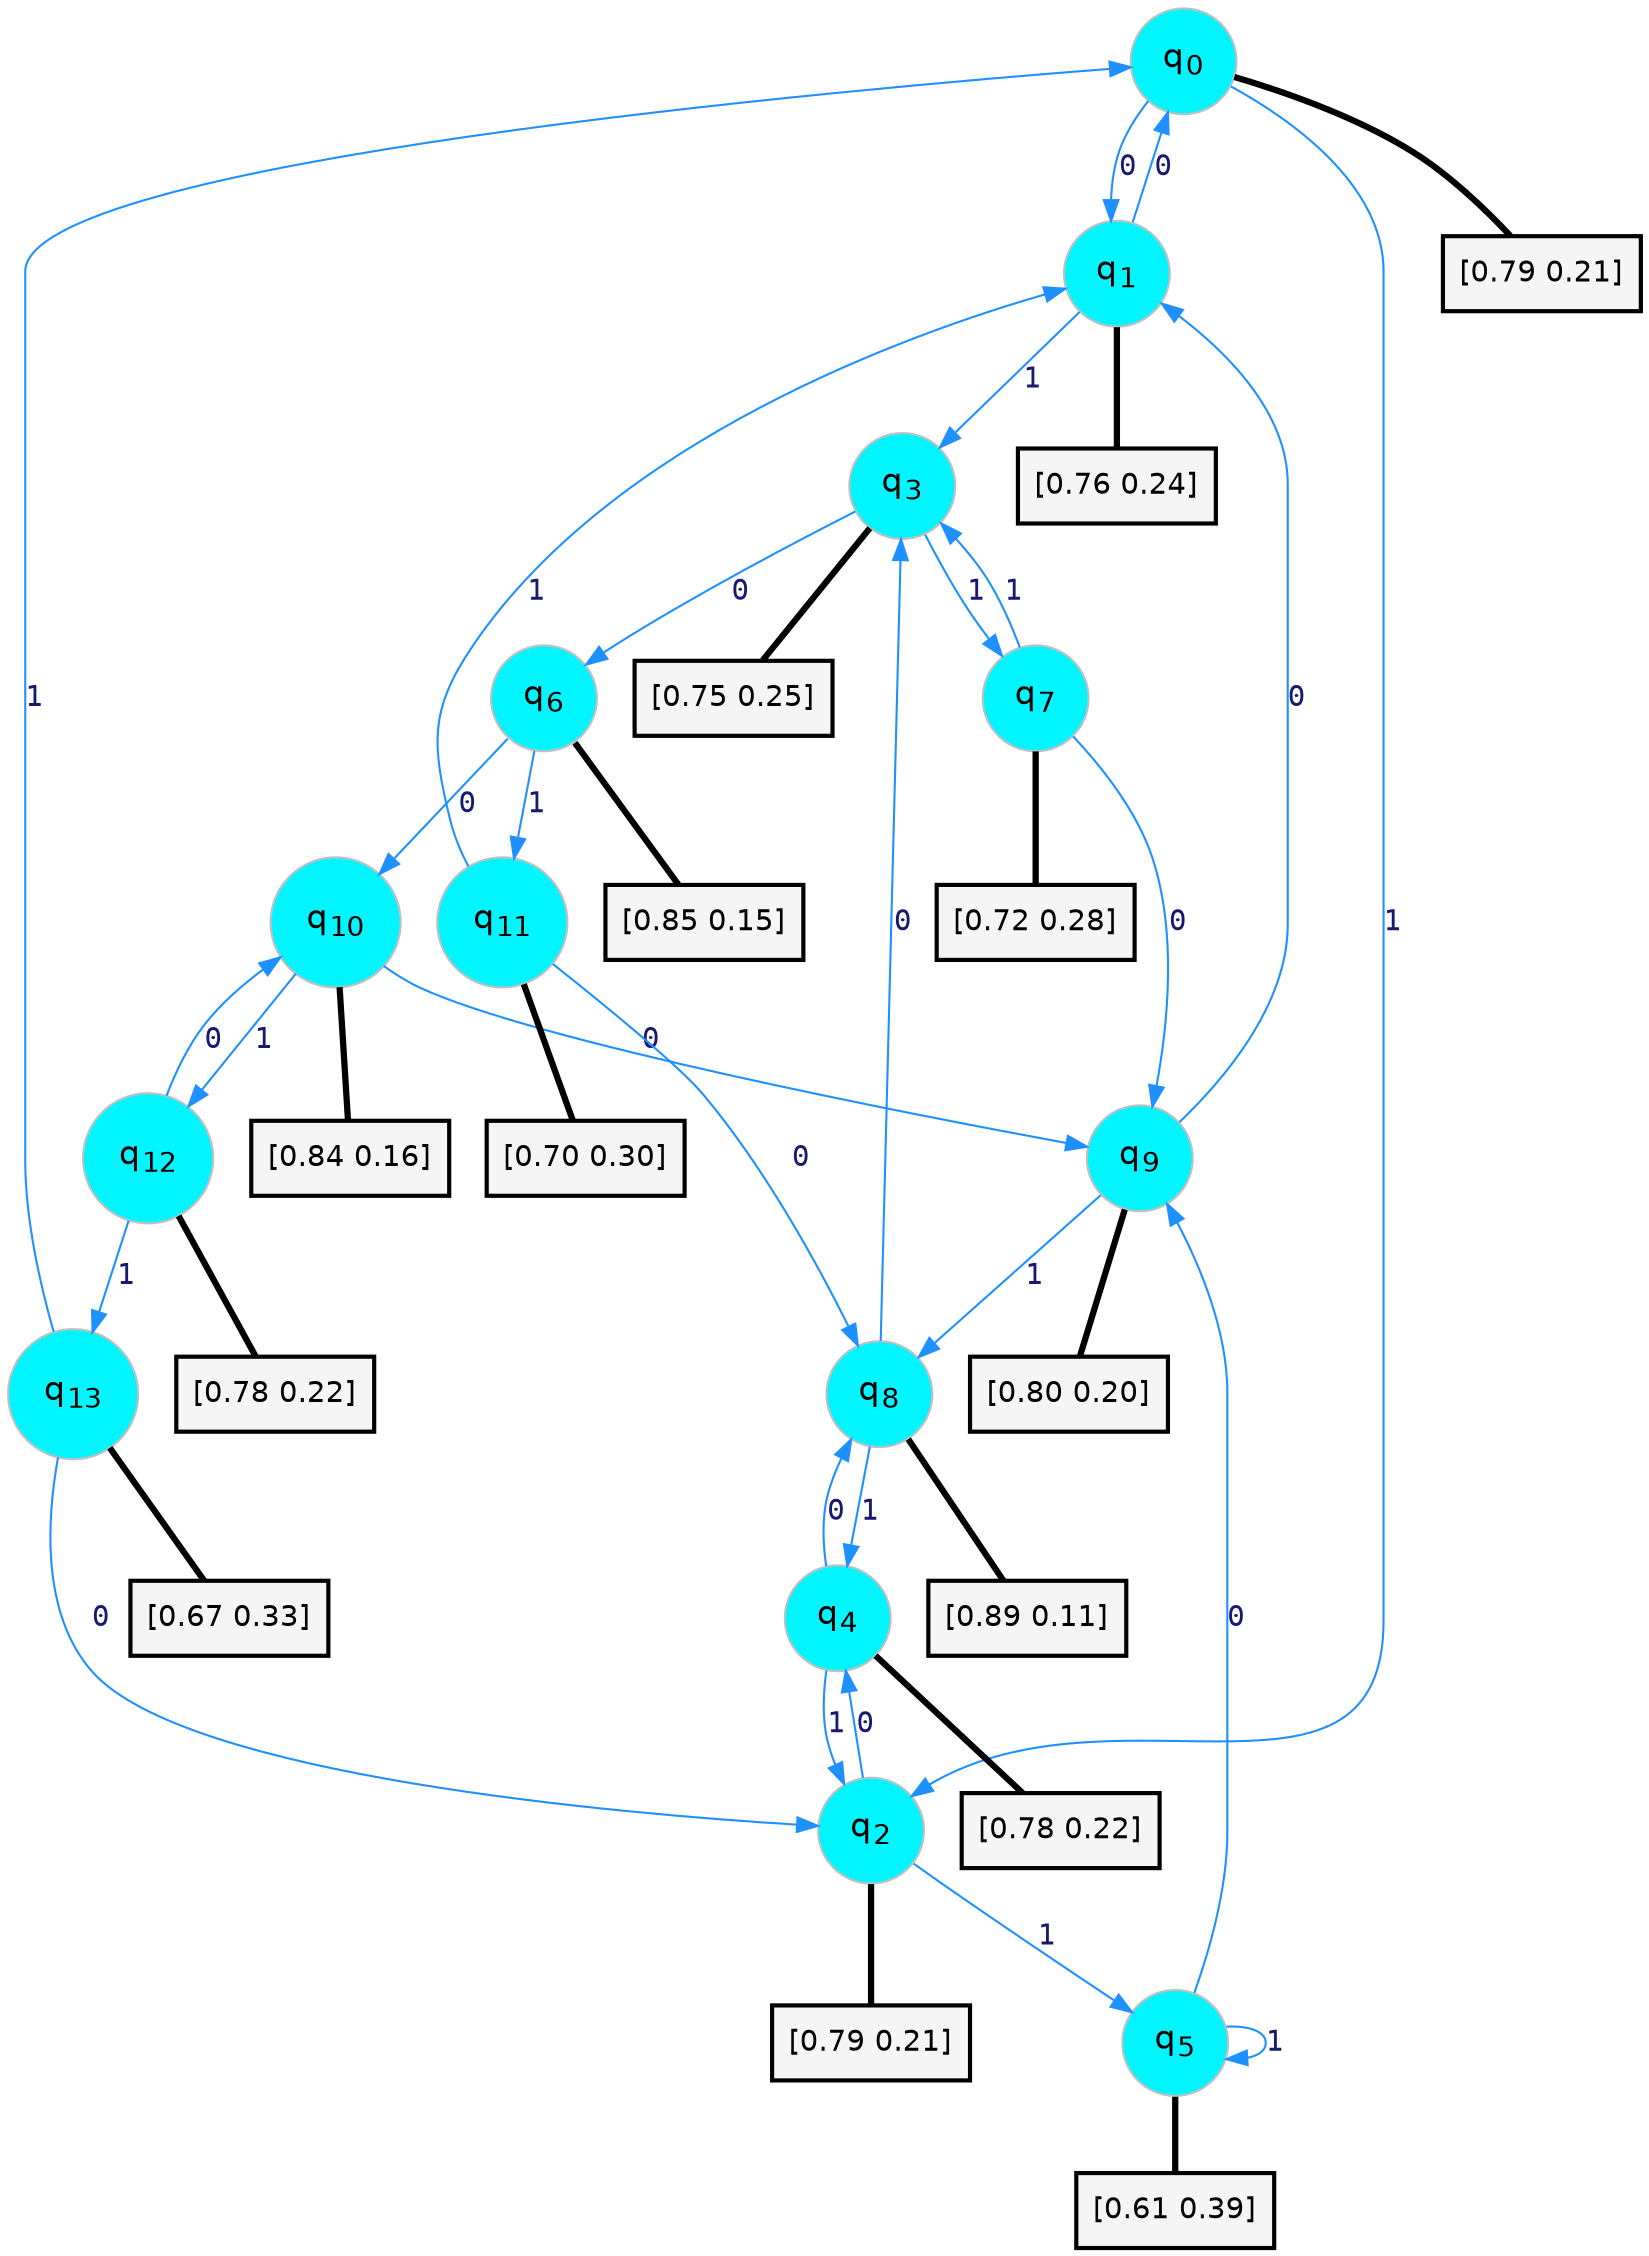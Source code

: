 digraph G {
graph [
bgcolor=transparent, dpi=300, rankdir=TD, size="40,25"];
node [
color=gray, fillcolor=turquoise1, fontcolor=black, fontname=Helvetica, fontsize=16, fontweight=bold, shape=circle, style=filled];
edge [
arrowsize=1, color=dodgerblue1, fontcolor=midnightblue, fontname=courier, fontweight=bold, penwidth=1, style=solid, weight=20];
0[label=<q<SUB>0</SUB>>];
1[label=<q<SUB>1</SUB>>];
2[label=<q<SUB>2</SUB>>];
3[label=<q<SUB>3</SUB>>];
4[label=<q<SUB>4</SUB>>];
5[label=<q<SUB>5</SUB>>];
6[label=<q<SUB>6</SUB>>];
7[label=<q<SUB>7</SUB>>];
8[label=<q<SUB>8</SUB>>];
9[label=<q<SUB>9</SUB>>];
10[label=<q<SUB>10</SUB>>];
11[label=<q<SUB>11</SUB>>];
12[label=<q<SUB>12</SUB>>];
13[label=<q<SUB>13</SUB>>];
14[label="[0.79 0.21]", shape=box,fontcolor=black, fontname=Helvetica, fontsize=14, penwidth=2, fillcolor=whitesmoke,color=black];
15[label="[0.76 0.24]", shape=box,fontcolor=black, fontname=Helvetica, fontsize=14, penwidth=2, fillcolor=whitesmoke,color=black];
16[label="[0.79 0.21]", shape=box,fontcolor=black, fontname=Helvetica, fontsize=14, penwidth=2, fillcolor=whitesmoke,color=black];
17[label="[0.75 0.25]", shape=box,fontcolor=black, fontname=Helvetica, fontsize=14, penwidth=2, fillcolor=whitesmoke,color=black];
18[label="[0.78 0.22]", shape=box,fontcolor=black, fontname=Helvetica, fontsize=14, penwidth=2, fillcolor=whitesmoke,color=black];
19[label="[0.61 0.39]", shape=box,fontcolor=black, fontname=Helvetica, fontsize=14, penwidth=2, fillcolor=whitesmoke,color=black];
20[label="[0.85 0.15]", shape=box,fontcolor=black, fontname=Helvetica, fontsize=14, penwidth=2, fillcolor=whitesmoke,color=black];
21[label="[0.72 0.28]", shape=box,fontcolor=black, fontname=Helvetica, fontsize=14, penwidth=2, fillcolor=whitesmoke,color=black];
22[label="[0.89 0.11]", shape=box,fontcolor=black, fontname=Helvetica, fontsize=14, penwidth=2, fillcolor=whitesmoke,color=black];
23[label="[0.80 0.20]", shape=box,fontcolor=black, fontname=Helvetica, fontsize=14, penwidth=2, fillcolor=whitesmoke,color=black];
24[label="[0.84 0.16]", shape=box,fontcolor=black, fontname=Helvetica, fontsize=14, penwidth=2, fillcolor=whitesmoke,color=black];
25[label="[0.70 0.30]", shape=box,fontcolor=black, fontname=Helvetica, fontsize=14, penwidth=2, fillcolor=whitesmoke,color=black];
26[label="[0.78 0.22]", shape=box,fontcolor=black, fontname=Helvetica, fontsize=14, penwidth=2, fillcolor=whitesmoke,color=black];
27[label="[0.67 0.33]", shape=box,fontcolor=black, fontname=Helvetica, fontsize=14, penwidth=2, fillcolor=whitesmoke,color=black];
0->1 [label=0];
0->2 [label=1];
0->14 [arrowhead=none, penwidth=3,color=black];
1->0 [label=0];
1->3 [label=1];
1->15 [arrowhead=none, penwidth=3,color=black];
2->4 [label=0];
2->5 [label=1];
2->16 [arrowhead=none, penwidth=3,color=black];
3->6 [label=0];
3->7 [label=1];
3->17 [arrowhead=none, penwidth=3,color=black];
4->8 [label=0];
4->2 [label=1];
4->18 [arrowhead=none, penwidth=3,color=black];
5->9 [label=0];
5->5 [label=1];
5->19 [arrowhead=none, penwidth=3,color=black];
6->10 [label=0];
6->11 [label=1];
6->20 [arrowhead=none, penwidth=3,color=black];
7->9 [label=0];
7->3 [label=1];
7->21 [arrowhead=none, penwidth=3,color=black];
8->3 [label=0];
8->4 [label=1];
8->22 [arrowhead=none, penwidth=3,color=black];
9->1 [label=0];
9->8 [label=1];
9->23 [arrowhead=none, penwidth=3,color=black];
10->9 [label=0];
10->12 [label=1];
10->24 [arrowhead=none, penwidth=3,color=black];
11->8 [label=0];
11->1 [label=1];
11->25 [arrowhead=none, penwidth=3,color=black];
12->10 [label=0];
12->13 [label=1];
12->26 [arrowhead=none, penwidth=3,color=black];
13->2 [label=0];
13->0 [label=1];
13->27 [arrowhead=none, penwidth=3,color=black];
}

